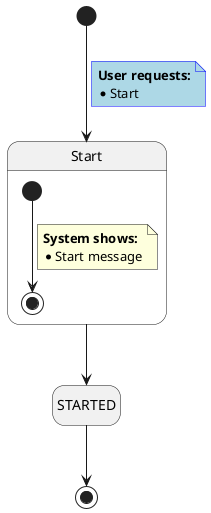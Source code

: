 @startuml Start Use Case Detail
hide empty description

state STARTED

[*] --> Start
    note on link #LightBlue;line:blue;
        **User requests:**
        * Start
    end note
    
state Start {
    [*] --> [*]
    note on link
        **System shows:**
        * Start message
    end note                    
}
Start --> STARTED

STARTED --> [*]
@enduml